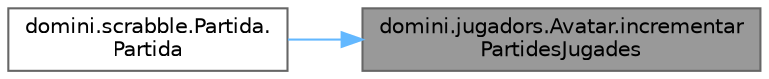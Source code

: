 digraph "domini.jugadors.Avatar.incrementarPartidesJugades"
{
 // INTERACTIVE_SVG=YES
 // LATEX_PDF_SIZE
  bgcolor="transparent";
  edge [fontname=Helvetica,fontsize=10,labelfontname=Helvetica,labelfontsize=10];
  node [fontname=Helvetica,fontsize=10,shape=box,height=0.2,width=0.4];
  rankdir="RL";
  Node1 [id="Node000001",label="domini.jugadors.Avatar.incrementar\lPartidesJugades",height=0.2,width=0.4,color="gray40", fillcolor="grey60", style="filled", fontcolor="black",tooltip="Incrementa el nombre total de partides jugades."];
  Node1 -> Node2 [id="edge1_Node000001_Node000002",dir="back",color="steelblue1",style="solid",tooltip=" "];
  Node2 [id="Node000002",label="domini.scrabble.Partida.\lPartida",height=0.2,width=0.4,color="grey40", fillcolor="white", style="filled",URL="$classdomini_1_1scrabble_1_1_partida.html#a94aba33b1a4414cd7e64d73cf8b84aac",tooltip="Constructor de la classe \"Partida\"."];
}
